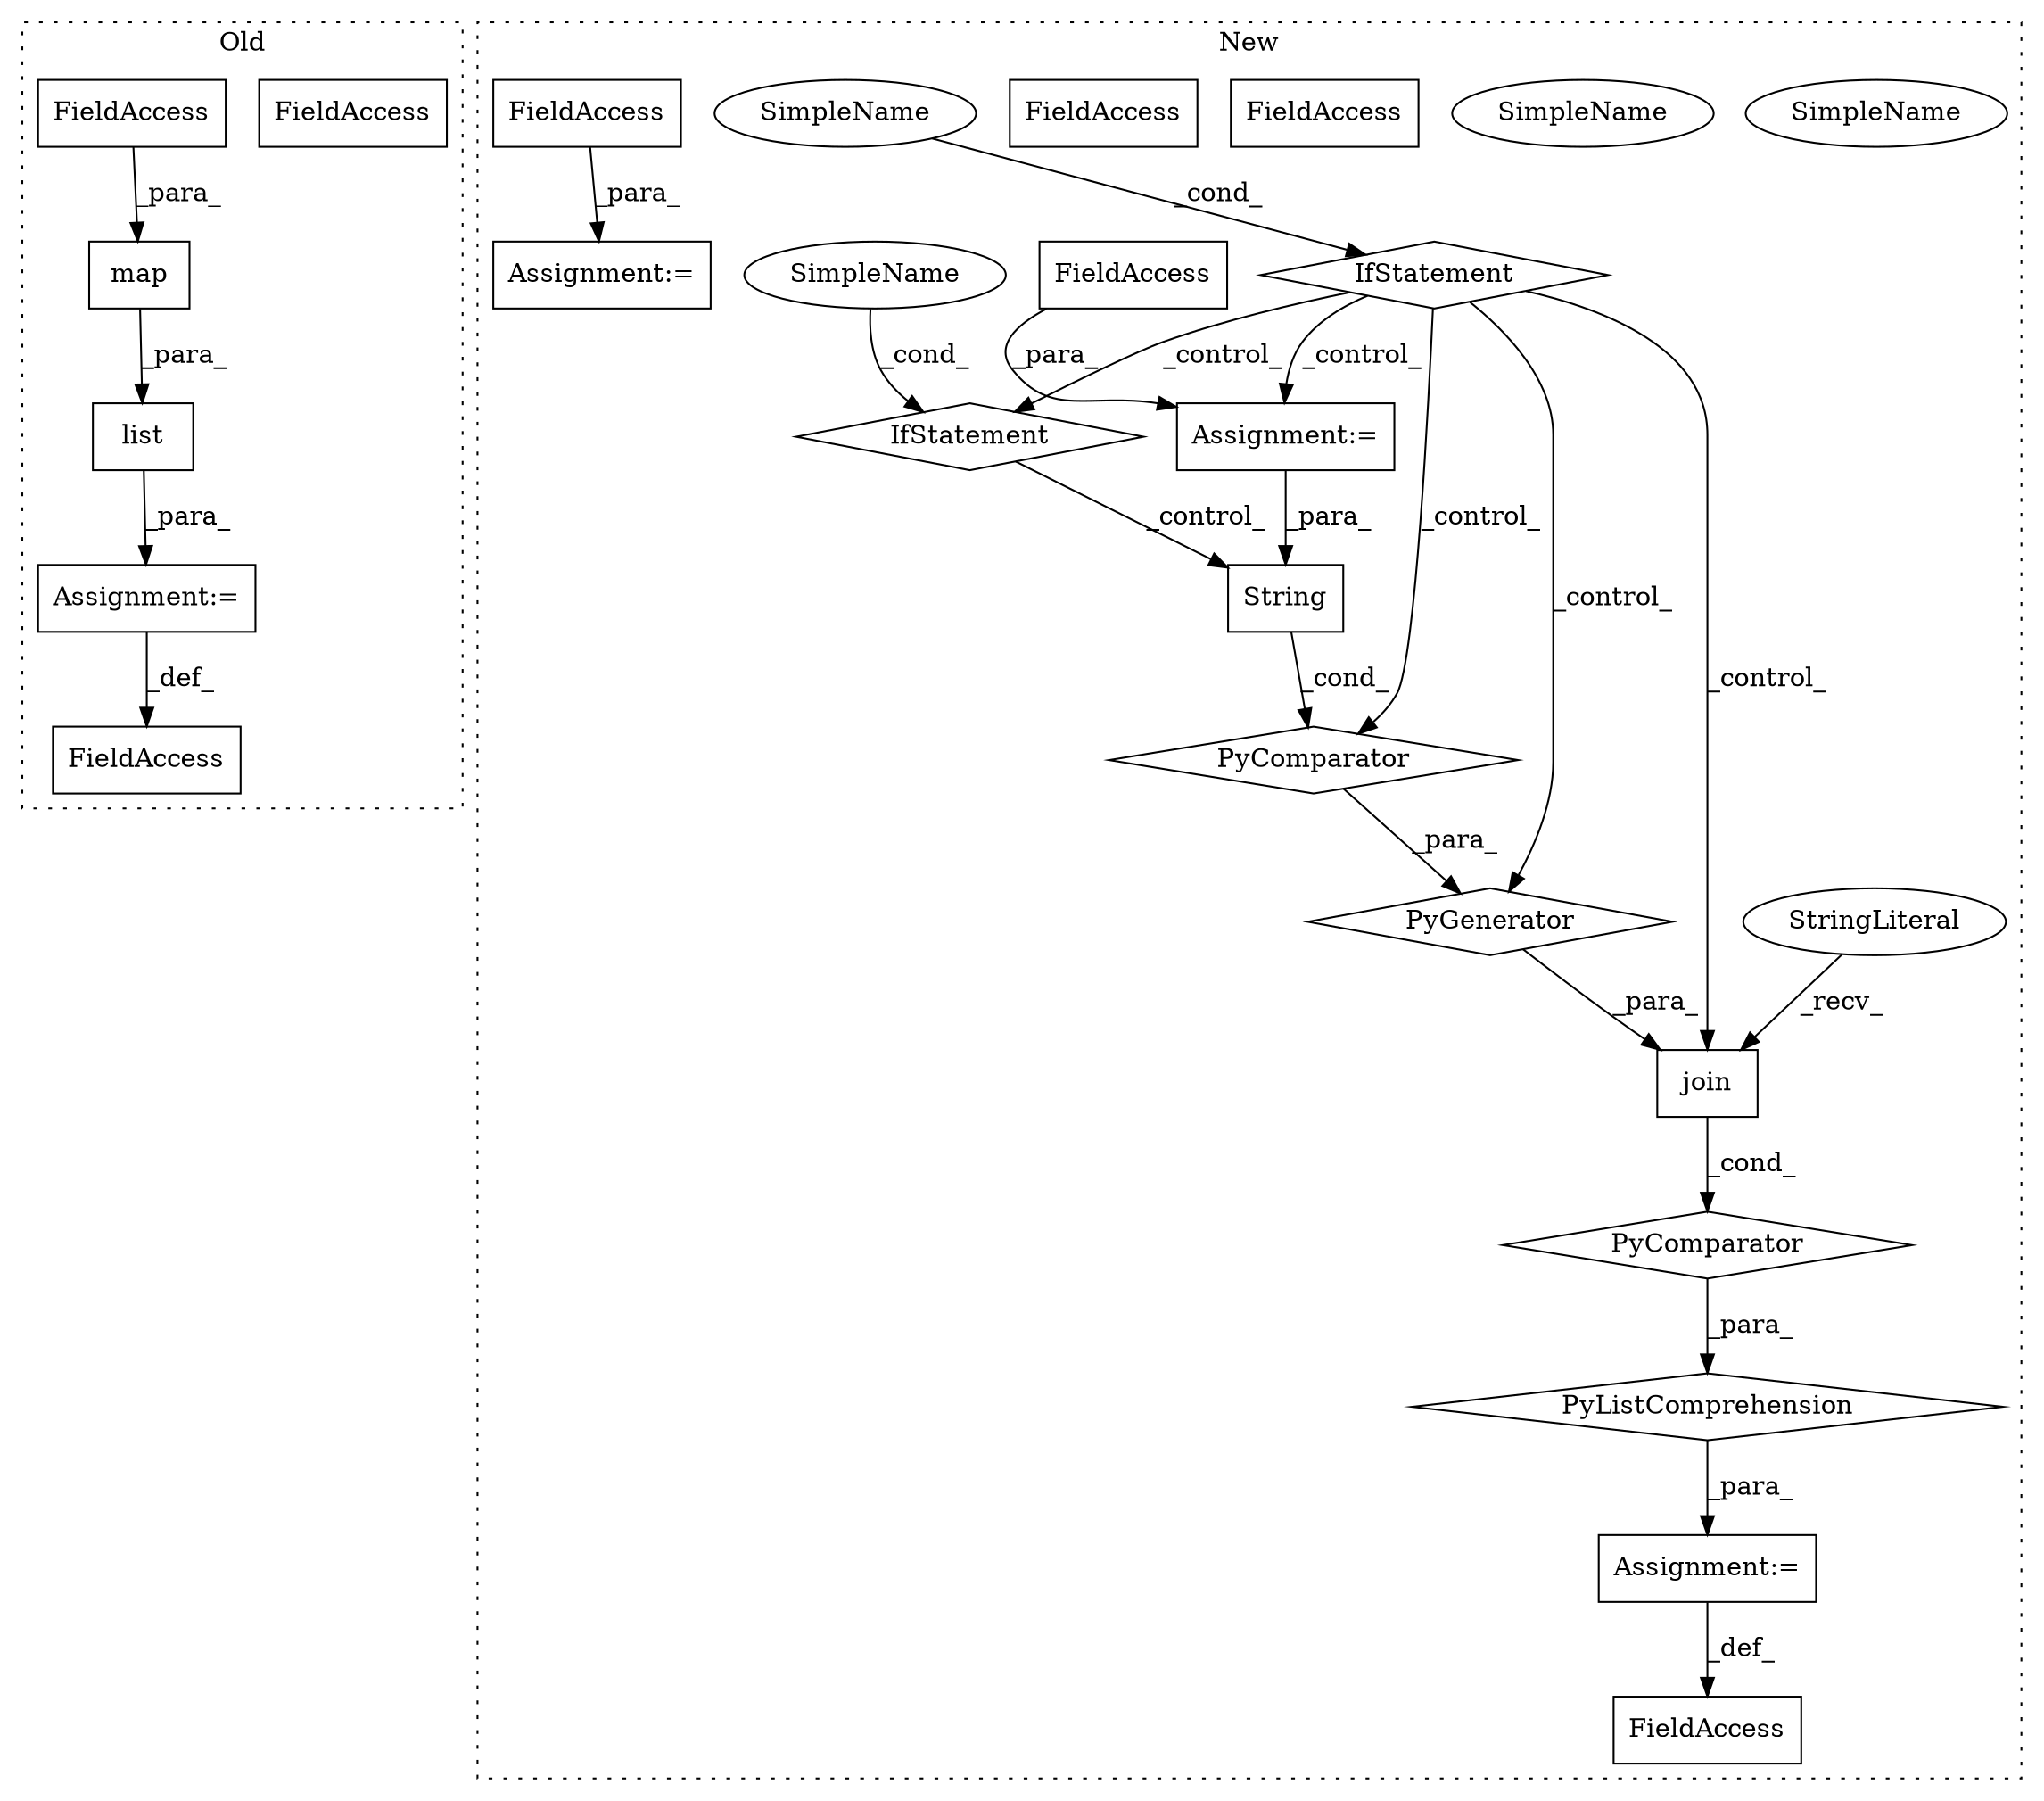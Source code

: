 digraph G {
subgraph cluster0 {
1 [label="map" a="32" s="712,752" l="4,1" shape="box"];
7 [label="list" a="32" s="707,753" l="5,1" shape="box"];
10 [label="FieldAccess" a="22" s="747" l="5" shape="box"];
11 [label="FieldAccess" a="22" s="703" l="3" shape="box"];
16 [label="Assignment:=" a="7" s="706" l="1" shape="box"];
23 [label="FieldAccess" a="22" s="747" l="5" shape="box"];
label = "Old";
style="dotted";
}
subgraph cluster1 {
2 [label="String" a="32" s="736,748" l="7,1" shape="box"];
3 [label="IfStatement" a="25" s="828" l="25" shape="diamond"];
4 [label="SimpleName" a="42" s="848" l="5" shape="ellipse"];
5 [label="PyComparator" a="113" s="935" l="24" shape="diamond"];
6 [label="PyListComprehension" a="109" s="718" l="249" shape="diamond"];
8 [label="SimpleName" a="42" s="954" l="5" shape="ellipse"];
9 [label="PyComparator" a="113" s="828" l="25" shape="diamond"];
12 [label="FieldAccess" a="22" s="703" l="3" shape="box"];
13 [label="IfStatement" a="25" s="935" l="24" shape="diamond"];
14 [label="PyGenerator" a="107" s="736" l="123" shape="diamond"];
15 [label="join" a="32" s="722,859" l="14,-3" shape="box"];
17 [label="StringLiteral" a="45" s="718" l="3" shape="ellipse"];
18 [label="Assignment:=" a="7" s="828" l="25" shape="box"];
19 [label="Assignment:=" a="7" s="706" l="12" shape="box"];
20 [label="FieldAccess" a="22" s="839" l="5" shape="box"];
21 [label="FieldAccess" a="22" s="945" l="5" shape="box"];
22 [label="Assignment:=" a="7" s="935" l="24" shape="box"];
24 [label="SimpleName" a="42" s="848" l="5" shape="ellipse"];
25 [label="SimpleName" a="42" s="954" l="5" shape="ellipse"];
26 [label="FieldAccess" a="22" s="839" l="5" shape="box"];
27 [label="FieldAccess" a="22" s="945" l="5" shape="box"];
label = "New";
style="dotted";
}
1 -> 7 [label="_para_"];
2 -> 9 [label="_cond_"];
3 -> 2 [label="_control_"];
5 -> 6 [label="_para_"];
6 -> 19 [label="_para_"];
7 -> 16 [label="_para_"];
9 -> 14 [label="_para_"];
13 -> 15 [label="_control_"];
13 -> 14 [label="_control_"];
13 -> 3 [label="_control_"];
13 -> 9 [label="_control_"];
13 -> 18 [label="_control_"];
14 -> 15 [label="_para_"];
15 -> 5 [label="_cond_"];
16 -> 11 [label="_def_"];
17 -> 15 [label="_recv_"];
18 -> 2 [label="_para_"];
19 -> 12 [label="_def_"];
23 -> 1 [label="_para_"];
24 -> 3 [label="_cond_"];
25 -> 13 [label="_cond_"];
26 -> 18 [label="_para_"];
27 -> 22 [label="_para_"];
}
